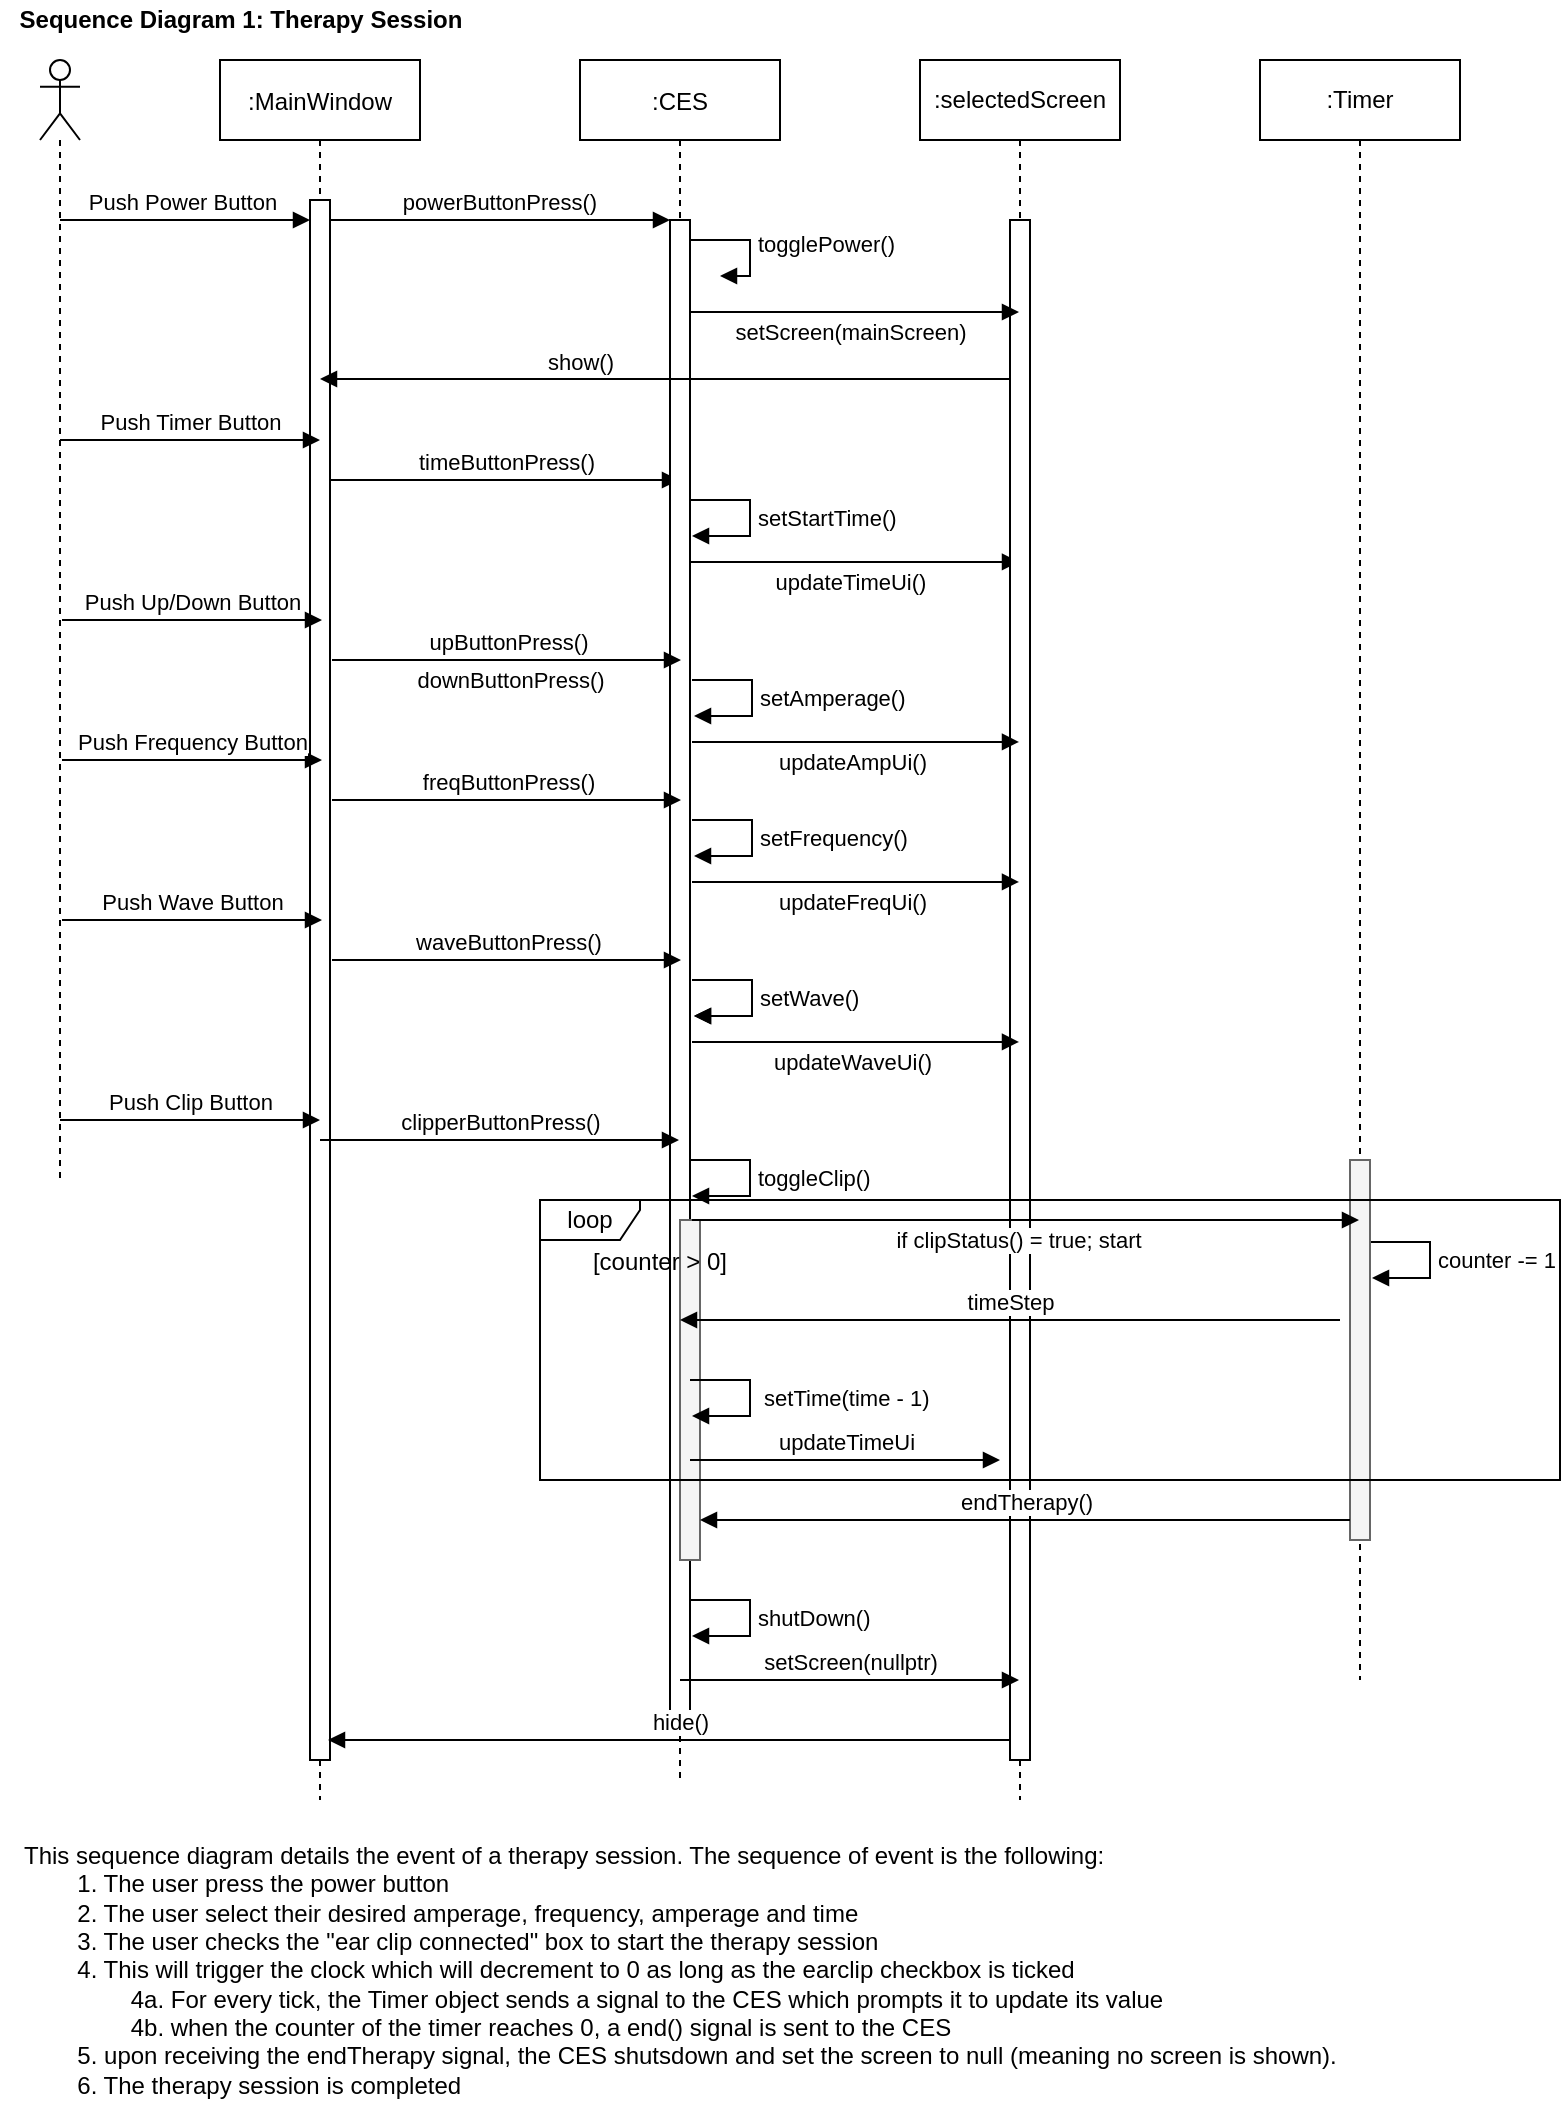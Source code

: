 <mxfile version="15.4.0" type="device" pages="3"><diagram id="kgpKYQtTHZ0yAKxKKP6v" name="Page-1"><mxGraphModel dx="1422" dy="814" grid="1" gridSize="10" guides="1" tooltips="1" connect="1" arrows="1" fold="1" page="1" pageScale="1" pageWidth="850" pageHeight="1100" math="0" shadow="0"><root><mxCell id="0"/><mxCell id="1" parent="0"/><mxCell id="37aKWXLBtI18TC3Os0Lw-29" value=":selectedScreen" style="shape=umlLifeline;perimeter=lifelinePerimeter;whiteSpace=wrap;html=1;container=1;collapsible=0;recursiveResize=0;outlineConnect=0;" parent="1" vertex="1"><mxGeometry x="460" y="50" width="100" height="870" as="geometry"/></mxCell><mxCell id="37aKWXLBtI18TC3Os0Lw-36" value="setStartTime()" style="edgeStyle=orthogonalEdgeStyle;html=1;align=left;spacingLeft=2;endArrow=block;rounded=0;entryX=1.1;entryY=0.175;entryDx=0;entryDy=0;entryPerimeter=0;" parent="37aKWXLBtI18TC3Os0Lw-29" edge="1"><mxGeometry relative="1" as="geometry"><mxPoint x="-115" y="220" as="sourcePoint"/><Array as="points"><mxPoint x="-85" y="220"/><mxPoint x="-85" y="238"/></Array><mxPoint x="-114" y="238" as="targetPoint"/></mxGeometry></mxCell><mxCell id="37aKWXLBtI18TC3Os0Lw-37" value="updateTimeUi()" style="html=1;verticalAlign=bottom;endArrow=block;rounded=0;" parent="37aKWXLBtI18TC3Os0Lw-29" target="37aKWXLBtI18TC3Os0Lw-29" edge="1"><mxGeometry x="-0.026" y="-19" width="80" relative="1" as="geometry"><mxPoint x="-115" y="250.96" as="sourcePoint"/><mxPoint x="20" y="251" as="targetPoint"/><Array as="points"/><mxPoint as="offset"/></mxGeometry></mxCell><mxCell id="3nuBFxr9cyL0pnOWT2aG-1" value=":MainWindow" style="shape=umlLifeline;perimeter=lifelinePerimeter;container=1;collapsible=0;recursiveResize=0;rounded=0;shadow=0;strokeWidth=1;" parent="1" vertex="1"><mxGeometry x="110" y="50" width="100" height="870" as="geometry"/></mxCell><mxCell id="3nuBFxr9cyL0pnOWT2aG-2" value="" style="points=[];perimeter=orthogonalPerimeter;rounded=0;shadow=0;strokeWidth=1;" parent="3nuBFxr9cyL0pnOWT2aG-1" vertex="1"><mxGeometry x="45" y="70" width="10" height="780" as="geometry"/></mxCell><mxCell id="37aKWXLBtI18TC3Os0Lw-33" value="timeButtonPress()" style="html=1;verticalAlign=bottom;endArrow=block;rounded=0;" parent="3nuBFxr9cyL0pnOWT2aG-1" target="3nuBFxr9cyL0pnOWT2aG-5" edge="1"><mxGeometry width="80" relative="1" as="geometry"><mxPoint x="55" y="210" as="sourcePoint"/><mxPoint x="135" y="210" as="targetPoint"/></mxGeometry></mxCell><mxCell id="3nuBFxr9cyL0pnOWT2aG-5" value=":CES" style="shape=umlLifeline;perimeter=lifelinePerimeter;container=1;collapsible=0;recursiveResize=0;rounded=0;shadow=0;strokeWidth=1;" parent="1" vertex="1"><mxGeometry x="290" y="50" width="100" height="860" as="geometry"/></mxCell><mxCell id="3nuBFxr9cyL0pnOWT2aG-6" value="" style="points=[];perimeter=orthogonalPerimeter;rounded=0;shadow=0;strokeWidth=1;" parent="3nuBFxr9cyL0pnOWT2aG-5" vertex="1"><mxGeometry x="45" y="80" width="10" height="750" as="geometry"/></mxCell><mxCell id="37aKWXLBtI18TC3Os0Lw-17" value="togglePower()" style="edgeStyle=orthogonalEdgeStyle;html=1;align=left;spacingLeft=2;endArrow=block;rounded=0;" parent="3nuBFxr9cyL0pnOWT2aG-5" edge="1"><mxGeometry relative="1" as="geometry"><mxPoint x="55" y="90" as="sourcePoint"/><Array as="points"><mxPoint x="85" y="90"/><mxPoint x="85" y="108"/></Array><mxPoint x="70" y="108" as="targetPoint"/></mxGeometry></mxCell><mxCell id="tfcmsF4SFdVwpkea--ev-1" value="toggleClip()" style="edgeStyle=orthogonalEdgeStyle;html=1;align=left;spacingLeft=2;endArrow=block;rounded=0;entryX=1.1;entryY=0.175;entryDx=0;entryDy=0;entryPerimeter=0;" parent="3nuBFxr9cyL0pnOWT2aG-5" edge="1"><mxGeometry relative="1" as="geometry"><mxPoint x="55" y="550" as="sourcePoint"/><Array as="points"><mxPoint x="85" y="550"/><mxPoint x="85" y="568"/></Array><mxPoint x="56" y="568" as="targetPoint"/></mxGeometry></mxCell><mxCell id="Zr1Wm8apkSBLX2SihwV5-14" value="" style="html=1;points=[];perimeter=orthogonalPerimeter;fillColor=#f5f5f5;fontColor=#333333;strokeColor=#666666;" parent="3nuBFxr9cyL0pnOWT2aG-5" vertex="1"><mxGeometry x="50" y="580" width="10" height="170" as="geometry"/></mxCell><mxCell id="Zr1Wm8apkSBLX2SihwV5-8" value="&amp;nbsp;setTime(time - 1)&amp;nbsp;" style="edgeStyle=orthogonalEdgeStyle;html=1;align=left;spacingLeft=2;endArrow=block;rounded=0;entryX=1.1;entryY=0.175;entryDx=0;entryDy=0;entryPerimeter=0;" parent="3nuBFxr9cyL0pnOWT2aG-5" edge="1"><mxGeometry relative="1" as="geometry"><mxPoint x="55" y="660" as="sourcePoint"/><Array as="points"><mxPoint x="85" y="660"/><mxPoint x="85" y="678"/></Array><mxPoint x="56" y="678" as="targetPoint"/></mxGeometry></mxCell><mxCell id="Zr1Wm8apkSBLX2SihwV5-9" value="updateTimeUi" style="html=1;verticalAlign=bottom;endArrow=block;rounded=0;exitX=-0.2;exitY=0.75;exitDx=0;exitDy=0;exitPerimeter=0;" parent="3nuBFxr9cyL0pnOWT2aG-5" edge="1"><mxGeometry width="80" relative="1" as="geometry"><mxPoint x="55" y="700" as="sourcePoint"/><mxPoint x="210" y="700" as="targetPoint"/><Array as="points"/></mxGeometry></mxCell><mxCell id="Zr1Wm8apkSBLX2SihwV5-24" value="shutDown()" style="edgeStyle=orthogonalEdgeStyle;html=1;align=left;spacingLeft=2;endArrow=block;rounded=0;entryX=1.1;entryY=0.175;entryDx=0;entryDy=0;entryPerimeter=0;" parent="3nuBFxr9cyL0pnOWT2aG-5" edge="1"><mxGeometry relative="1" as="geometry"><mxPoint x="55" y="770" as="sourcePoint"/><Array as="points"><mxPoint x="85" y="770"/><mxPoint x="85" y="788"/></Array><mxPoint x="56" y="788" as="targetPoint"/></mxGeometry></mxCell><mxCell id="3nuBFxr9cyL0pnOWT2aG-8" value="powerButtonPress()" style="verticalAlign=bottom;endArrow=block;entryX=0;entryY=0;shadow=0;strokeWidth=1;" parent="1" source="3nuBFxr9cyL0pnOWT2aG-2" target="3nuBFxr9cyL0pnOWT2aG-6" edge="1"><mxGeometry relative="1" as="geometry"><mxPoint x="265" y="130" as="sourcePoint"/></mxGeometry></mxCell><mxCell id="37aKWXLBtI18TC3Os0Lw-11" value="" style="html=1;points=[];perimeter=orthogonalPerimeter;" parent="1" vertex="1"><mxGeometry x="505" y="130" width="10" height="770" as="geometry"/></mxCell><mxCell id="37aKWXLBtI18TC3Os0Lw-19" value="setScreen(mainScreen)" style="html=1;verticalAlign=bottom;endArrow=block;rounded=0;" parent="1" source="3nuBFxr9cyL0pnOWT2aG-6" target="37aKWXLBtI18TC3Os0Lw-29" edge="1"><mxGeometry x="-0.026" y="-19" width="80" relative="1" as="geometry"><mxPoint x="350" y="190" as="sourcePoint"/><mxPoint x="470" y="176" as="targetPoint"/><Array as="points"><mxPoint x="470" y="176"/></Array><mxPoint as="offset"/></mxGeometry></mxCell><mxCell id="37aKWXLBtI18TC3Os0Lw-20" value="show()" style="html=1;verticalAlign=bottom;endArrow=block;rounded=0;" parent="1" target="3nuBFxr9cyL0pnOWT2aG-1" edge="1"><mxGeometry x="0.245" width="80" relative="1" as="geometry"><mxPoint x="505" y="209.5" as="sourcePoint"/><mxPoint x="425" y="209.5" as="targetPoint"/><mxPoint as="offset"/></mxGeometry></mxCell><mxCell id="37aKWXLBtI18TC3Os0Lw-23" value="Push Timer Button" style="html=1;verticalAlign=bottom;endArrow=block;rounded=0;" parent="1" edge="1"><mxGeometry width="80" relative="1" as="geometry"><mxPoint x="30" y="240" as="sourcePoint"/><mxPoint x="160" y="240" as="targetPoint"/></mxGeometry></mxCell><mxCell id="37aKWXLBtI18TC3Os0Lw-26" value="" style="shape=umlLifeline;participant=umlActor;perimeter=lifelinePerimeter;whiteSpace=wrap;html=1;container=1;collapsible=0;recursiveResize=0;verticalAlign=top;spacingTop=36;outlineConnect=0;" parent="1" vertex="1"><mxGeometry x="20" y="50" width="20" height="560" as="geometry"/></mxCell><mxCell id="37aKWXLBtI18TC3Os0Lw-27" value=":Timer" style="shape=umlLifeline;perimeter=lifelinePerimeter;whiteSpace=wrap;html=1;container=1;collapsible=0;recursiveResize=0;outlineConnect=0;" parent="1" vertex="1"><mxGeometry x="630" y="50" width="100" height="810" as="geometry"/></mxCell><mxCell id="Zr1Wm8apkSBLX2SihwV5-1" value="counter -= 1" style="edgeStyle=orthogonalEdgeStyle;html=1;align=left;spacingLeft=2;endArrow=block;rounded=0;entryX=1.1;entryY=0.175;entryDx=0;entryDy=0;entryPerimeter=0;" parent="37aKWXLBtI18TC3Os0Lw-27" edge="1"><mxGeometry relative="1" as="geometry"><mxPoint x="55" y="591" as="sourcePoint"/><Array as="points"><mxPoint x="85" y="591"/><mxPoint x="85" y="609"/></Array><mxPoint x="56" y="609" as="targetPoint"/></mxGeometry></mxCell><mxCell id="Zr1Wm8apkSBLX2SihwV5-17" value="timeStep" style="html=1;verticalAlign=bottom;endArrow=block;rounded=0;" parent="37aKWXLBtI18TC3Os0Lw-27" target="3nuBFxr9cyL0pnOWT2aG-5" edge="1"><mxGeometry width="80" relative="1" as="geometry"><mxPoint x="40" y="630" as="sourcePoint"/><mxPoint x="-50" y="630" as="targetPoint"/></mxGeometry></mxCell><mxCell id="37aKWXLBtI18TC3Os0Lw-38" value="setAmperage()" style="edgeStyle=orthogonalEdgeStyle;html=1;align=left;spacingLeft=2;endArrow=block;rounded=0;entryX=1.1;entryY=0.175;entryDx=0;entryDy=0;entryPerimeter=0;" parent="1" edge="1"><mxGeometry relative="1" as="geometry"><mxPoint x="346" y="360" as="sourcePoint"/><Array as="points"><mxPoint x="376" y="360"/><mxPoint x="376" y="378"/></Array><mxPoint x="347" y="378" as="targetPoint"/></mxGeometry></mxCell><mxCell id="37aKWXLBtI18TC3Os0Lw-39" value="updateAmpUi()" style="html=1;verticalAlign=bottom;endArrow=block;rounded=0;" parent="1" target="37aKWXLBtI18TC3Os0Lw-29" edge="1"><mxGeometry x="-0.026" y="-19" width="80" relative="1" as="geometry"><mxPoint x="346" y="390.96" as="sourcePoint"/><mxPoint x="480" y="391" as="targetPoint"/><Array as="points"/><mxPoint as="offset"/></mxGeometry></mxCell><mxCell id="37aKWXLBtI18TC3Os0Lw-40" value="upButtonPress()" style="html=1;verticalAlign=bottom;endArrow=block;rounded=0;" parent="1" edge="1"><mxGeometry width="80" relative="1" as="geometry"><mxPoint x="166" y="350" as="sourcePoint"/><mxPoint x="340.5" y="350" as="targetPoint"/></mxGeometry></mxCell><mxCell id="37aKWXLBtI18TC3Os0Lw-41" value="Push Up/Down Button" style="html=1;verticalAlign=bottom;endArrow=block;rounded=0;" parent="1" edge="1"><mxGeometry width="80" relative="1" as="geometry"><mxPoint x="31" y="330" as="sourcePoint"/><mxPoint x="161" y="330" as="targetPoint"/></mxGeometry></mxCell><mxCell id="37aKWXLBtI18TC3Os0Lw-42" value="downButtonPress()" style="text;html=1;align=center;verticalAlign=middle;resizable=0;points=[];autosize=1;strokeColor=none;fillColor=none;fontSize=11;" parent="1" vertex="1"><mxGeometry x="200" y="350" width="110" height="20" as="geometry"/></mxCell><mxCell id="37aKWXLBtI18TC3Os0Lw-47" value="setFrequency()" style="edgeStyle=orthogonalEdgeStyle;html=1;align=left;spacingLeft=2;endArrow=block;rounded=0;entryX=1.1;entryY=0.175;entryDx=0;entryDy=0;entryPerimeter=0;" parent="1" edge="1"><mxGeometry relative="1" as="geometry"><mxPoint x="346" y="430" as="sourcePoint"/><Array as="points"><mxPoint x="376" y="430"/><mxPoint x="376" y="448"/></Array><mxPoint x="347" y="448" as="targetPoint"/></mxGeometry></mxCell><mxCell id="37aKWXLBtI18TC3Os0Lw-48" value="updateFreqUi()" style="html=1;verticalAlign=bottom;endArrow=block;rounded=0;" parent="1" target="37aKWXLBtI18TC3Os0Lw-29" edge="1"><mxGeometry x="-0.026" y="-19" width="80" relative="1" as="geometry"><mxPoint x="346" y="460.96" as="sourcePoint"/><mxPoint x="480" y="461" as="targetPoint"/><Array as="points"/><mxPoint as="offset"/></mxGeometry></mxCell><mxCell id="37aKWXLBtI18TC3Os0Lw-49" value="freqButtonPress()" style="html=1;verticalAlign=bottom;endArrow=block;rounded=0;" parent="1" edge="1"><mxGeometry width="80" relative="1" as="geometry"><mxPoint x="166" y="420" as="sourcePoint"/><mxPoint x="340.5" y="420" as="targetPoint"/></mxGeometry></mxCell><mxCell id="37aKWXLBtI18TC3Os0Lw-50" value="Push Frequency Button" style="html=1;verticalAlign=bottom;endArrow=block;rounded=0;" parent="1" edge="1"><mxGeometry width="80" relative="1" as="geometry"><mxPoint x="31" y="400" as="sourcePoint"/><mxPoint x="161" y="400" as="targetPoint"/></mxGeometry></mxCell><mxCell id="37aKWXLBtI18TC3Os0Lw-67" value="setWave()" style="edgeStyle=orthogonalEdgeStyle;html=1;align=left;spacingLeft=2;endArrow=block;rounded=0;entryX=1.1;entryY=0.175;entryDx=0;entryDy=0;entryPerimeter=0;" parent="1" edge="1"><mxGeometry relative="1" as="geometry"><mxPoint x="346" y="510" as="sourcePoint"/><Array as="points"><mxPoint x="376" y="510"/><mxPoint x="376" y="528"/></Array><mxPoint x="347" y="528" as="targetPoint"/></mxGeometry></mxCell><mxCell id="37aKWXLBtI18TC3Os0Lw-31" value="" style="html=1;points=[];perimeter=orthogonalPerimeter;fillColor=#f5f5f5;fontColor=#333333;strokeColor=#666666;" parent="1" vertex="1"><mxGeometry x="675" y="600" width="10" height="190" as="geometry"/></mxCell><mxCell id="37aKWXLBtI18TC3Os0Lw-68" value="updateWaveUi()" style="html=1;verticalAlign=bottom;endArrow=block;rounded=0;" parent="1" target="37aKWXLBtI18TC3Os0Lw-29" edge="1"><mxGeometry x="-0.026" y="-19" width="80" relative="1" as="geometry"><mxPoint x="346" y="540.96" as="sourcePoint"/><mxPoint x="490" y="541" as="targetPoint"/><Array as="points"/><mxPoint as="offset"/></mxGeometry></mxCell><mxCell id="37aKWXLBtI18TC3Os0Lw-69" value="waveButtonPress()" style="html=1;verticalAlign=bottom;endArrow=block;rounded=0;" parent="1" edge="1"><mxGeometry width="80" relative="1" as="geometry"><mxPoint x="166" y="500" as="sourcePoint"/><mxPoint x="340.5" y="500" as="targetPoint"/></mxGeometry></mxCell><mxCell id="37aKWXLBtI18TC3Os0Lw-70" value="Push Wave Button" style="html=1;verticalAlign=bottom;endArrow=block;rounded=0;" parent="1" edge="1"><mxGeometry width="80" relative="1" as="geometry"><mxPoint x="31" y="480" as="sourcePoint"/><mxPoint x="161" y="480" as="targetPoint"/></mxGeometry></mxCell><mxCell id="37aKWXLBtI18TC3Os0Lw-77" value="Push Clip Button" style="html=1;verticalAlign=bottom;endArrow=block;rounded=0;" parent="1" edge="1"><mxGeometry width="80" relative="1" as="geometry"><mxPoint x="30" y="580" as="sourcePoint"/><mxPoint x="160" y="580" as="targetPoint"/></mxGeometry></mxCell><mxCell id="37aKWXLBtI18TC3Os0Lw-78" value="clipperButtonPress()" style="html=1;verticalAlign=bottom;endArrow=block;rounded=0;fontSize=11;" parent="1" target="3nuBFxr9cyL0pnOWT2aG-5" edge="1"><mxGeometry width="80" relative="1" as="geometry"><mxPoint x="160" y="590" as="sourcePoint"/><mxPoint x="240" y="590" as="targetPoint"/></mxGeometry></mxCell><mxCell id="3nuBFxr9cyL0pnOWT2aG-3" value="Push Power Button" style="verticalAlign=bottom;startArrow=none;endArrow=block;startSize=8;shadow=0;strokeWidth=1;startFill=0;" parent="1" source="37aKWXLBtI18TC3Os0Lw-26" target="3nuBFxr9cyL0pnOWT2aG-2" edge="1"><mxGeometry x="-0.036" relative="1" as="geometry"><mxPoint x="95" y="120" as="sourcePoint"/><mxPoint x="1" as="offset"/><Array as="points"><mxPoint x="100" y="130"/></Array></mxGeometry></mxCell><mxCell id="tfcmsF4SFdVwpkea--ev-2" value="if clipStatus() = true; start" style="html=1;verticalAlign=bottom;endArrow=block;rounded=0;" parent="1" target="37aKWXLBtI18TC3Os0Lw-27" edge="1"><mxGeometry x="-0.026" y="-19" width="80" relative="1" as="geometry"><mxPoint x="346" y="630" as="sourcePoint"/><mxPoint x="505" y="630" as="targetPoint"/><Array as="points"/><mxPoint as="offset"/></mxGeometry></mxCell><mxCell id="Zr1Wm8apkSBLX2SihwV5-5" value="[counter &amp;gt; 0]" style="text;html=1;strokeColor=none;fillColor=none;align=center;verticalAlign=middle;whiteSpace=wrap;rounded=0;" parent="1" vertex="1"><mxGeometry x="290" y="642.5" width="80" height="17.5" as="geometry"/></mxCell><mxCell id="Zr1Wm8apkSBLX2SihwV5-18" value="endTherapy()" style="html=1;verticalAlign=bottom;endArrow=block;rounded=0;exitX=-0.2;exitY=0.75;exitDx=0;exitDy=0;exitPerimeter=0;" parent="1" edge="1"><mxGeometry width="80" relative="1" as="geometry"><mxPoint x="675" y="780" as="sourcePoint"/><mxPoint x="350" y="780" as="targetPoint"/><Array as="points"/></mxGeometry></mxCell><mxCell id="Zr1Wm8apkSBLX2SihwV5-21" value="loop" style="shape=umlFrame;whiteSpace=wrap;html=1;width=50;height=20;" parent="1" vertex="1"><mxGeometry x="270" y="620" width="510" height="140" as="geometry"/></mxCell><mxCell id="Zr1Wm8apkSBLX2SihwV5-23" value="setWave()" style="edgeStyle=orthogonalEdgeStyle;html=1;align=left;spacingLeft=2;endArrow=block;rounded=0;entryX=1.1;entryY=0.175;entryDx=0;entryDy=0;entryPerimeter=0;" parent="1" edge="1"><mxGeometry relative="1" as="geometry"><mxPoint x="346" y="510" as="sourcePoint"/><Array as="points"><mxPoint x="376" y="510"/><mxPoint x="376" y="528"/></Array><mxPoint x="347" y="528" as="targetPoint"/></mxGeometry></mxCell><mxCell id="Zr1Wm8apkSBLX2SihwV5-26" value="setScreen(nullptr)" style="html=1;verticalAlign=bottom;endArrow=block;rounded=0;edgeStyle=orthogonalEdgeStyle;" parent="1" target="37aKWXLBtI18TC3Os0Lw-29" edge="1"><mxGeometry width="80" relative="1" as="geometry"><mxPoint x="340" y="860" as="sourcePoint"/><mxPoint x="475.5" y="850" as="targetPoint"/><Array as="points"><mxPoint x="340" y="860"/></Array></mxGeometry></mxCell><mxCell id="Zr1Wm8apkSBLX2SihwV5-27" value="hide()" style="html=1;verticalAlign=bottom;endArrow=block;rounded=0;exitX=-0.2;exitY=0.75;exitDx=0;exitDy=0;exitPerimeter=0;edgeStyle=orthogonalEdgeStyle;" parent="1" edge="1"><mxGeometry width="80" relative="1" as="geometry"><mxPoint x="505" y="880" as="sourcePoint"/><mxPoint x="164" y="890" as="targetPoint"/><Array as="points"><mxPoint x="505" y="890"/><mxPoint x="164" y="890"/></Array></mxGeometry></mxCell><mxCell id="rqXvJuMgcKXZHcDGZN0S-1" value="This sequence diagram details the event of a therapy session. The sequence of event is the following:&lt;br&gt;&lt;span style=&quot;white-space: pre&quot;&gt;&#9;&lt;/span&gt;1. The user press the power button&lt;br&gt;&lt;span style=&quot;white-space: pre&quot;&gt;&#9;&lt;/span&gt;2. The user select their desired amperage, frequency, amperage and time&lt;br&gt;&lt;span style=&quot;white-space: pre&quot;&gt;&#9;&lt;/span&gt;3. The user checks the &quot;ear clip connected&quot; box to start the therapy session&lt;br&gt;&lt;span style=&quot;white-space: pre&quot;&gt;&#9;&lt;/span&gt;4. This will trigger the clock which will decrement to 0 as long as the earclip checkbox is ticked&lt;br&gt;&lt;span style=&quot;white-space: pre&quot;&gt;&#9;&lt;span style=&quot;white-space: pre&quot;&gt;&#9;&lt;/span&gt;4&lt;/span&gt;a. For every tick, the Timer object sends a signal to the CES which prompts it to update its value&lt;br&gt;&lt;span style=&quot;white-space: pre&quot;&gt;&#9;&lt;/span&gt;&lt;span style=&quot;white-space: pre&quot;&gt;&#9;&lt;/span&gt;4b. when the counter of the timer reaches 0, a end() signal is sent to the CES&lt;br&gt;&lt;span style=&quot;white-space: pre&quot;&gt;&#9;&lt;/span&gt;5. upon receiving the endTherapy signal, the CES shutsdown and set the screen to null (meaning no screen is shown).&lt;br&gt;&lt;span style=&quot;white-space: pre&quot;&gt;&#9;&lt;/span&gt;6. The therapy session is completed" style="text;html=1;align=left;verticalAlign=middle;resizable=0;points=[];autosize=1;" vertex="1" parent="1"><mxGeometry x="10" y="940" width="670" height="130" as="geometry"/></mxCell><mxCell id="rqXvJuMgcKXZHcDGZN0S-2" value="Sequence Diagram 1: Therapy Session" style="text;html=1;align=center;verticalAlign=middle;resizable=0;points=[];autosize=1;strokeColor=none;fillColor=none;fontStyle=1" vertex="1" parent="1"><mxGeometry y="20" width="240" height="20" as="geometry"/></mxCell></root></mxGraphModel></diagram><diagram id="dGniJXjWyGi8bVhdruyL" name="Page-2"><mxGraphModel dx="1422" dy="814" grid="1" gridSize="10" guides="1" tooltips="1" connect="1" arrows="1" fold="1" page="1" pageScale="1" pageWidth="850" pageHeight="1100" math="0" shadow="0"><root><mxCell id="i1Gbo5Z4wQCfpdMR0eUb-0"/><mxCell id="i1Gbo5Z4wQCfpdMR0eUb-1" parent="i1Gbo5Z4wQCfpdMR0eUb-0"/><mxCell id="wyAM0QbykNO5cp5b7nL8-43" value="loop" style="shape=umlFrame;whiteSpace=wrap;html=1;width=50;height=20;" parent="i1Gbo5Z4wQCfpdMR0eUb-1" vertex="1"><mxGeometry x="220" y="220" width="480" height="140" as="geometry"/></mxCell><mxCell id="wyAM0QbykNO5cp5b7nL8-0" value=":selectedScreen" style="shape=umlLifeline;perimeter=lifelinePerimeter;whiteSpace=wrap;html=1;container=1;collapsible=0;recursiveResize=0;outlineConnect=0;" parent="i1Gbo5Z4wQCfpdMR0eUb-1" vertex="1"><mxGeometry x="375" y="40" width="100" height="870" as="geometry"/></mxCell><mxCell id="wyAM0QbykNO5cp5b7nL8-15" value="" style="html=1;points=[];perimeter=orthogonalPerimeter;" parent="wyAM0QbykNO5cp5b7nL8-0" vertex="1"><mxGeometry x="45" y="80" width="10" height="770" as="geometry"/></mxCell><mxCell id="wyAM0QbykNO5cp5b7nL8-3" value=":MainWindow" style="shape=umlLifeline;perimeter=lifelinePerimeter;container=1;collapsible=0;recursiveResize=0;rounded=0;shadow=0;strokeWidth=1;" parent="i1Gbo5Z4wQCfpdMR0eUb-1" vertex="1"><mxGeometry x="80" y="40" width="100" height="870" as="geometry"/></mxCell><mxCell id="wyAM0QbykNO5cp5b7nL8-4" value="" style="points=[];perimeter=orthogonalPerimeter;rounded=0;shadow=0;strokeWidth=1;" parent="wyAM0QbykNO5cp5b7nL8-3" vertex="1"><mxGeometry x="45" y="70" width="10" height="780" as="geometry"/></mxCell><mxCell id="wyAM0QbykNO5cp5b7nL8-49" value="recordingButtonPress()" style="html=1;verticalAlign=bottom;endArrow=block;rounded=0;" parent="wyAM0QbykNO5cp5b7nL8-3" target="wyAM0QbykNO5cp5b7nL8-6" edge="1"><mxGeometry width="80" relative="1" as="geometry"><mxPoint x="55" y="100" as="sourcePoint"/><mxPoint x="135" y="100" as="targetPoint"/></mxGeometry></mxCell><mxCell id="wyAM0QbykNO5cp5b7nL8-6" value=":CES" style="shape=umlLifeline;perimeter=lifelinePerimeter;container=1;collapsible=0;recursiveResize=0;rounded=0;shadow=0;strokeWidth=1;" parent="i1Gbo5Z4wQCfpdMR0eUb-1" vertex="1"><mxGeometry x="240" y="40" width="100" height="860" as="geometry"/></mxCell><mxCell id="wyAM0QbykNO5cp5b7nL8-7" value="" style="points=[];perimeter=orthogonalPerimeter;rounded=0;shadow=0;strokeWidth=1;" parent="wyAM0QbykNO5cp5b7nL8-6" vertex="1"><mxGeometry x="45" y="80" width="10" height="750" as="geometry"/></mxCell><mxCell id="wyAM0QbykNO5cp5b7nL8-10" value="" style="html=1;points=[];perimeter=orthogonalPerimeter;fillColor=#f5f5f5;fontColor=#333333;strokeColor=#666666;" parent="wyAM0QbykNO5cp5b7nL8-6" vertex="1"><mxGeometry x="46" y="190" width="10" height="170" as="geometry"/></mxCell><mxCell id="wyAM0QbykNO5cp5b7nL8-11" value="&amp;nbsp;setTime(time - 1)&amp;nbsp;" style="edgeStyle=orthogonalEdgeStyle;html=1;align=left;spacingLeft=2;endArrow=block;rounded=0;entryX=1.1;entryY=0.175;entryDx=0;entryDy=0;entryPerimeter=0;" parent="wyAM0QbykNO5cp5b7nL8-6" edge="1"><mxGeometry relative="1" as="geometry"><mxPoint x="51" y="270" as="sourcePoint"/><Array as="points"><mxPoint x="81" y="270"/><mxPoint x="81" y="288"/></Array><mxPoint x="52" y="288" as="targetPoint"/></mxGeometry></mxCell><mxCell id="wyAM0QbykNO5cp5b7nL8-12" value="updateTimeUi" style="html=1;verticalAlign=bottom;endArrow=block;rounded=0;exitX=-0.2;exitY=0.75;exitDx=0;exitDy=0;exitPerimeter=0;" parent="wyAM0QbykNO5cp5b7nL8-6" edge="1" target="wyAM0QbykNO5cp5b7nL8-33"><mxGeometry width="80" relative="1" as="geometry"><mxPoint x="51" y="310" as="sourcePoint"/><mxPoint x="220" y="310" as="targetPoint"/><Array as="points"/></mxGeometry></mxCell><mxCell id="wyAM0QbykNO5cp5b7nL8-13" value="togglePower()" style="edgeStyle=orthogonalEdgeStyle;html=1;align=left;spacingLeft=2;endArrow=block;rounded=0;entryX=1.1;entryY=0.175;entryDx=0;entryDy=0;entryPerimeter=0;" parent="wyAM0QbykNO5cp5b7nL8-6" edge="1"><mxGeometry relative="1" as="geometry"><mxPoint x="51" y="370" as="sourcePoint"/><Array as="points"><mxPoint x="81" y="370"/><mxPoint x="81" y="388"/></Array><mxPoint x="52" y="388" as="targetPoint"/></mxGeometry></mxCell><mxCell id="wyAM0QbykNO5cp5b7nL8-54" value="toggleRecording()" style="edgeStyle=orthogonalEdgeStyle;html=1;align=left;spacingLeft=2;endArrow=block;rounded=0;entryX=1;entryY=0;" parent="wyAM0QbykNO5cp5b7nL8-6" edge="1"><mxGeometry relative="1" as="geometry"><mxPoint x="55" y="110" as="sourcePoint"/><Array as="points"><mxPoint x="85" y="110"/></Array><mxPoint x="60" y="130" as="targetPoint"/></mxGeometry></mxCell><mxCell id="wyAM0QbykNO5cp5b7nL8-105" value="saveRecording(:Recording)" style="edgeStyle=orthogonalEdgeStyle;html=1;align=left;spacingLeft=2;endArrow=block;rounded=0;entryX=1.1;entryY=0.175;entryDx=0;entryDy=0;entryPerimeter=0;" parent="wyAM0QbykNO5cp5b7nL8-6" edge="1"><mxGeometry x="0.039" relative="1" as="geometry"><mxPoint x="56" y="520" as="sourcePoint"/><Array as="points"><mxPoint x="86" y="520"/><mxPoint x="86" y="538"/></Array><mxPoint x="57" y="538" as="targetPoint"/><mxPoint as="offset"/></mxGeometry></mxCell><mxCell id="8ArXDImrrXAefVof5NPs-2" value="addLog(:Recording)" style="html=1;verticalAlign=bottom;endArrow=block;rounded=0;edgeStyle=orthogonalEdgeStyle;" edge="1" parent="wyAM0QbykNO5cp5b7nL8-6" target="8ArXDImrrXAefVof5NPs-1"><mxGeometry width="80" relative="1" as="geometry"><mxPoint x="55" y="560" as="sourcePoint"/><mxPoint x="135" y="560" as="targetPoint"/></mxGeometry></mxCell><mxCell id="wyAM0QbykNO5cp5b7nL8-19" value="" style="shape=umlLifeline;participant=umlActor;perimeter=lifelinePerimeter;whiteSpace=wrap;html=1;container=1;collapsible=0;recursiveResize=0;verticalAlign=top;spacingTop=36;outlineConnect=0;" parent="i1Gbo5Z4wQCfpdMR0eUb-1" vertex="1"><mxGeometry y="40" width="20" height="860" as="geometry"/></mxCell><mxCell id="wyAM0QbykNO5cp5b7nL8-20" value=":Timer" style="shape=umlLifeline;perimeter=lifelinePerimeter;whiteSpace=wrap;html=1;container=1;collapsible=0;recursiveResize=0;outlineConnect=0;" parent="i1Gbo5Z4wQCfpdMR0eUb-1" vertex="1"><mxGeometry x="505" y="40" width="100" height="810" as="geometry"/></mxCell><mxCell id="wyAM0QbykNO5cp5b7nL8-21" value="counter -= 1" style="edgeStyle=orthogonalEdgeStyle;html=1;align=left;spacingLeft=2;endArrow=block;rounded=0;entryX=1.1;entryY=0.175;entryDx=0;entryDy=0;entryPerimeter=0;" parent="wyAM0QbykNO5cp5b7nL8-20" edge="1"><mxGeometry relative="1" as="geometry"><mxPoint x="51" y="201" as="sourcePoint"/><Array as="points"><mxPoint x="81" y="201"/><mxPoint x="81" y="219"/></Array><mxPoint x="52" y="219" as="targetPoint"/></mxGeometry></mxCell><mxCell id="wyAM0QbykNO5cp5b7nL8-33" value="" style="html=1;points=[];perimeter=orthogonalPerimeter;fillColor=#f5f5f5;fontColor=#333333;strokeColor=#666666;" parent="wyAM0QbykNO5cp5b7nL8-20" vertex="1"><mxGeometry x="45" y="170" width="10" height="190" as="geometry"/></mxCell><mxCell id="wyAM0QbykNO5cp5b7nL8-40" value="if clipStatus() = true; start" style="html=1;verticalAlign=bottom;endArrow=block;rounded=0;" parent="i1Gbo5Z4wQCfpdMR0eUb-1" edge="1" source="wyAM0QbykNO5cp5b7nL8-10"><mxGeometry x="-0.026" y="-19" width="80" relative="1" as="geometry"><mxPoint x="352" y="230" as="sourcePoint"/><mxPoint x="550" y="230" as="targetPoint"/><Array as="points"/><mxPoint as="offset"/></mxGeometry></mxCell><mxCell id="wyAM0QbykNO5cp5b7nL8-41" value="[counter &amp;gt; 0]" style="text;html=1;strokeColor=none;fillColor=none;align=center;verticalAlign=middle;whiteSpace=wrap;rounded=0;" parent="i1Gbo5Z4wQCfpdMR0eUb-1" vertex="1"><mxGeometry x="296" y="242.5" width="80" height="17.5" as="geometry"/></mxCell><mxCell id="wyAM0QbykNO5cp5b7nL8-42" value="endClock()" style="html=1;verticalAlign=bottom;endArrow=block;rounded=0;" parent="i1Gbo5Z4wQCfpdMR0eUb-1" edge="1" target="wyAM0QbykNO5cp5b7nL8-6"><mxGeometry width="80" relative="1" as="geometry"><mxPoint x="550" y="380" as="sourcePoint"/><mxPoint x="345.5" y="380" as="targetPoint"/><Array as="points"/></mxGeometry></mxCell><mxCell id="wyAM0QbykNO5cp5b7nL8-45" value="setScreen(nullptr)" style="html=1;verticalAlign=bottom;endArrow=block;rounded=0;" parent="i1Gbo5Z4wQCfpdMR0eUb-1" edge="1" source="wyAM0QbykNO5cp5b7nL8-6"><mxGeometry width="80" relative="1" as="geometry"><mxPoint x="346" y="450" as="sourcePoint"/><mxPoint x="420" y="450" as="targetPoint"/><Array as="points"/></mxGeometry></mxCell><mxCell id="wyAM0QbykNO5cp5b7nL8-46" value="hide()" style="html=1;verticalAlign=bottom;endArrow=block;rounded=0;exitX=0;exitY=0.468;exitDx=0;exitDy=0;exitPerimeter=0;" parent="i1Gbo5Z4wQCfpdMR0eUb-1" edge="1" target="wyAM0QbykNO5cp5b7nL8-3" source="wyAM0QbykNO5cp5b7nL8-15"><mxGeometry width="80" relative="1" as="geometry"><mxPoint x="450" y="480" as="sourcePoint"/><mxPoint x="170" y="479.72" as="targetPoint"/><Array as="points"/></mxGeometry></mxCell><mxCell id="wyAM0QbykNO5cp5b7nL8-48" value="Push Recording Button" style="html=1;verticalAlign=bottom;endArrow=block;rounded=0;" parent="i1Gbo5Z4wQCfpdMR0eUb-1" target="wyAM0QbykNO5cp5b7nL8-4" edge="1" source="wyAM0QbykNO5cp5b7nL8-19"><mxGeometry width="80" relative="1" as="geometry"><mxPoint x="40" y="120" as="sourcePoint"/><mxPoint x="120" y="120" as="targetPoint"/><Array as="points"><mxPoint x="70" y="120"/></Array></mxGeometry></mxCell><mxCell id="wyAM0QbykNO5cp5b7nL8-102" value="updateRecordingUi()" style="html=1;verticalAlign=bottom;endArrow=block;rounded=0;exitX=1;exitY=0.089;exitDx=0;exitDy=0;exitPerimeter=0;edgeStyle=orthogonalEdgeStyle;" parent="i1Gbo5Z4wQCfpdMR0eUb-1" target="wyAM0QbykNO5cp5b7nL8-0" edge="1" source="wyAM0QbykNO5cp5b7nL8-7"><mxGeometry width="80" relative="1" as="geometry"><mxPoint x="350" y="190" as="sourcePoint"/><mxPoint x="440" y="190" as="targetPoint"/><Array as="points"><mxPoint x="400" y="187"/><mxPoint x="400" y="187"/></Array></mxGeometry></mxCell><mxCell id="wyAM0QbykNO5cp5b7nL8-104" value="Pre-condition: Power is On &amp;amp; Clipper is On&lt;br&gt;selectedScren == mainScreen&amp;nbsp;" style="text;html=1;strokeColor=none;fillColor=none;align=center;verticalAlign=middle;whiteSpace=wrap;rounded=0;" parent="i1Gbo5Z4wQCfpdMR0eUb-1" vertex="1"><mxGeometry x="340" width="290" height="30" as="geometry"/></mxCell><mxCell id="wyAM0QbykNO5cp5b7nL8-107" value=":Recording" style="shape=umlLifeline;perimeter=lifelinePerimeter;whiteSpace=wrap;html=1;container=1;collapsible=0;recursiveResize=0;outlineConnect=0;" parent="i1Gbo5Z4wQCfpdMR0eUb-1" vertex="1"><mxGeometry x="630" y="40" width="100" height="840" as="geometry"/></mxCell><mxCell id="wyAM0QbykNO5cp5b7nL8-108" value="" style="html=1;points=[];perimeter=orthogonalPerimeter;" parent="wyAM0QbykNO5cp5b7nL8-107" vertex="1"><mxGeometry x="45" y="450" width="10" height="80" as="geometry"/></mxCell><mxCell id="S3-cKkebFx7rvN8AK4-T-0" value="Creates :Recording" style="html=1;verticalAlign=bottom;endArrow=block;rounded=0;" parent="i1Gbo5Z4wQCfpdMR0eUb-1" target="wyAM0QbykNO5cp5b7nL8-107" edge="1" source="wyAM0QbykNO5cp5b7nL8-6"><mxGeometry width="80" relative="1" as="geometry"><mxPoint x="354" y="520" as="sourcePoint"/><mxPoint x="695" y="520.28" as="targetPoint"/><Array as="points"><mxPoint x="550" y="500"/></Array></mxGeometry></mxCell><mxCell id="S3-cKkebFx7rvN8AK4-T-3" value=":Recording" style="html=1;verticalAlign=bottom;endArrow=open;dashed=1;endSize=8;rounded=0;" parent="i1Gbo5Z4wQCfpdMR0eUb-1" target="wyAM0QbykNO5cp5b7nL8-6" edge="1"><mxGeometry relative="1" as="geometry"><mxPoint x="680" y="540" as="sourcePoint"/><mxPoint x="750" y="540" as="targetPoint"/></mxGeometry></mxCell><mxCell id="8ArXDImrrXAefVof5NPs-0" value=":LoggingWidget" style="shape=umlLifeline;perimeter=lifelinePerimeter;whiteSpace=wrap;html=1;container=1;collapsible=0;recursiveResize=0;outlineConnect=0;" vertex="1" parent="i1Gbo5Z4wQCfpdMR0eUb-1"><mxGeometry x="740" y="40" width="100" height="840" as="geometry"/></mxCell><mxCell id="8ArXDImrrXAefVof5NPs-1" value="" style="html=1;points=[];perimeter=orthogonalPerimeter;" vertex="1" parent="8ArXDImrrXAefVof5NPs-0"><mxGeometry x="45" y="530" width="10" height="60" as="geometry"/></mxCell><mxCell id="2kMQ3PEZmKvyM3PPkrD3-0" value="Sequence Diagram 2: Save Recording" style="text;html=1;align=center;verticalAlign=middle;resizable=0;points=[];autosize=1;strokeColor=none;fillColor=none;fontStyle=1" vertex="1" parent="i1Gbo5Z4wQCfpdMR0eUb-1"><mxGeometry width="230" height="20" as="geometry"/></mxCell><mxCell id="wyAM0QbykNO5cp5b7nL8-22" value="timeStep" style="html=1;verticalAlign=bottom;endArrow=block;rounded=0;exitX=-0.2;exitY=0.363;exitDx=0;exitDy=0;exitPerimeter=0;" parent="i1Gbo5Z4wQCfpdMR0eUb-1" edge="1" target="wyAM0QbykNO5cp5b7nL8-10" source="wyAM0QbykNO5cp5b7nL8-33"><mxGeometry width="80" relative="1" as="geometry"><mxPoint x="541" y="280" as="sourcePoint"/><mxPoint x="210.5" y="280" as="targetPoint"/></mxGeometry></mxCell><mxCell id="EYOganIIoul8os-sGhRG-0" value="This sequence diagram details the sequence where a user wants to save a therapy. As a pre-condition, the power is on and the user is currently running a&lt;br&gt;therapy (alhough the user can select recording before starting the therapy). The recording triggers once the therapy session is completed. If the CES forces&lt;br&gt;itself to shutdown or the CES reset of losing contact with the ear clip, these event will not save the recording. Here's how it works:&lt;br&gt;&lt;br&gt;1. The user press recording&lt;br&gt;2. The clock timer starts (the timer is explained in more dertailed in sequence diagram 1)&lt;br&gt;3. Upon receiving the endSession() if the isRecording bool is true, then the recording is added to the recordings list." style="text;html=1;align=left;verticalAlign=middle;resizable=0;points=[];autosize=1;" vertex="1" parent="i1Gbo5Z4wQCfpdMR0eUb-1"><mxGeometry x="5" y="930" width="840" height="100" as="geometry"/></mxCell></root></mxGraphModel></diagram><diagram id="xudArq0ZPuCx-5RDqqOe" name="Page-3"><mxGraphModel dx="1422" dy="814" grid="1" gridSize="10" guides="1" tooltips="1" connect="1" arrows="1" fold="1" page="1" pageScale="1" pageWidth="850" pageHeight="1100" math="0" shadow="0"><root><mxCell id="4_cc6h5oZGrmlXlZffos-0"/><mxCell id="4_cc6h5oZGrmlXlZffos-1" parent="4_cc6h5oZGrmlXlZffos-0"/><mxCell id="2bPFaJsYIi3vj82f_bC8-0" value=":selectedScreen" style="shape=umlLifeline;perimeter=lifelinePerimeter;whiteSpace=wrap;html=1;container=1;collapsible=0;recursiveResize=0;outlineConnect=0;" parent="4_cc6h5oZGrmlXlZffos-1" vertex="1"><mxGeometry x="470" y="80" width="100" height="480" as="geometry"/></mxCell><mxCell id="2bPFaJsYIi3vj82f_bC8-1" value=":MainWindow" style="shape=umlLifeline;perimeter=lifelinePerimeter;container=1;collapsible=0;recursiveResize=0;rounded=0;shadow=0;strokeWidth=1;" parent="4_cc6h5oZGrmlXlZffos-1" vertex="1"><mxGeometry x="120" y="80" width="100" height="500" as="geometry"/></mxCell><mxCell id="2bPFaJsYIi3vj82f_bC8-2" value="" style="points=[];perimeter=orthogonalPerimeter;rounded=0;shadow=0;strokeWidth=1;" parent="2bPFaJsYIi3vj82f_bC8-1" vertex="1"><mxGeometry x="45" y="70" width="10" height="260" as="geometry"/></mxCell><mxCell id="2bPFaJsYIi3vj82f_bC8-3" value="up/downButtonPress()" style="html=1;verticalAlign=bottom;endArrow=block;rounded=0;" parent="2bPFaJsYIi3vj82f_bC8-1" target="2bPFaJsYIi3vj82f_bC8-4" edge="1"><mxGeometry width="80" relative="1" as="geometry"><mxPoint x="55" y="100" as="sourcePoint"/><mxPoint x="135" y="100" as="targetPoint"/></mxGeometry></mxCell><mxCell id="2bPFaJsYIi3vj82f_bC8-32" value="Push Log&amp;nbsp; Button" style="html=1;verticalAlign=bottom;endArrow=block;rounded=0;exitX=-0.2;exitY=0.75;exitDx=0;exitDy=0;exitPerimeter=0;" parent="2bPFaJsYIi3vj82f_bC8-1" edge="1"><mxGeometry width="80" relative="1" as="geometry"><mxPoint x="-80" y="130" as="sourcePoint"/><mxPoint x="50" y="130" as="targetPoint"/><Array as="points"/></mxGeometry></mxCell><mxCell id="2bPFaJsYIi3vj82f_bC8-4" value=":CES" style="shape=umlLifeline;perimeter=lifelinePerimeter;container=1;collapsible=0;recursiveResize=0;rounded=0;shadow=0;strokeWidth=1;" parent="4_cc6h5oZGrmlXlZffos-1" vertex="1"><mxGeometry x="300" y="80" width="100" height="530" as="geometry"/></mxCell><mxCell id="2bPFaJsYIi3vj82f_bC8-5" value="" style="points=[];perimeter=orthogonalPerimeter;rounded=0;shadow=0;strokeWidth=1;" parent="2bPFaJsYIi3vj82f_bC8-4" vertex="1"><mxGeometry x="45" y="80" width="10" height="250" as="geometry"/></mxCell><mxCell id="2bPFaJsYIi3vj82f_bC8-35" value="return logRecordingIndex" style="html=1;verticalAlign=bottom;endArrow=open;dashed=1;endSize=8;rounded=0;" parent="2bPFaJsYIi3vj82f_bC8-4" source="2bPFaJsYIi3vj82f_bC8-0" edge="1"><mxGeometry relative="1" as="geometry"><mxPoint x="135" y="210" as="sourcePoint"/><mxPoint x="55" y="210" as="targetPoint"/></mxGeometry></mxCell><mxCell id="2bPFaJsYIi3vj82f_bC8-36" value="loadRecording()" style="edgeStyle=orthogonalEdgeStyle;html=1;align=left;spacingLeft=2;endArrow=block;rounded=0;entryX=1.1;entryY=0.175;entryDx=0;entryDy=0;entryPerimeter=0;" parent="2bPFaJsYIi3vj82f_bC8-4" edge="1"><mxGeometry relative="1" as="geometry"><mxPoint x="55" y="230" as="sourcePoint"/><Array as="points"><mxPoint x="85" y="230"/><mxPoint x="85" y="248"/></Array><mxPoint x="56" y="248" as="targetPoint"/></mxGeometry></mxCell><mxCell id="2bPFaJsYIi3vj82f_bC8-12" value="" style="html=1;points=[];perimeter=orthogonalPerimeter;" parent="4_cc6h5oZGrmlXlZffos-1" vertex="1"><mxGeometry x="515" y="160" width="10" height="250" as="geometry"/></mxCell><mxCell id="2bPFaJsYIi3vj82f_bC8-13" value="" style="shape=umlLifeline;participant=umlActor;perimeter=lifelinePerimeter;whiteSpace=wrap;html=1;container=1;collapsible=0;recursiveResize=0;verticalAlign=top;spacingTop=36;outlineConnect=0;" parent="4_cc6h5oZGrmlXlZffos-1" vertex="1"><mxGeometry x="30" y="80" width="20" height="560" as="geometry"/></mxCell><mxCell id="2bPFaJsYIi3vj82f_bC8-24" value="Push Up/Down Button" style="html=1;verticalAlign=bottom;endArrow=block;rounded=0;" parent="4_cc6h5oZGrmlXlZffos-1" target="2bPFaJsYIi3vj82f_bC8-2" edge="1"><mxGeometry width="80" relative="1" as="geometry"><mxPoint x="40" y="160" as="sourcePoint"/><mxPoint x="120" y="160" as="targetPoint"/></mxGeometry></mxCell><mxCell id="2bPFaJsYIi3vj82f_bC8-26" value="Pre-condition: Power is On &amp;amp;&lt;br&gt;selectedScreen == logScreen" style="text;html=1;strokeColor=none;fillColor=none;align=center;verticalAlign=middle;whiteSpace=wrap;rounded=0;" parent="4_cc6h5oZGrmlXlZffos-1" vertex="1"><mxGeometry x="285" y="30" width="240" height="30" as="geometry"/></mxCell><mxCell id="2bPFaJsYIi3vj82f_bC8-31" value="moveUp()/Down()" style="html=1;verticalAlign=bottom;endArrow=block;rounded=0;exitX=-0.2;exitY=0.75;exitDx=0;exitDy=0;exitPerimeter=0;" parent="4_cc6h5oZGrmlXlZffos-1" edge="1"><mxGeometry width="80" relative="1" as="geometry"><mxPoint x="360.5" y="200" as="sourcePoint"/><mxPoint x="515.5" y="200" as="targetPoint"/><Array as="points"/></mxGeometry></mxCell><mxCell id="2bPFaJsYIi3vj82f_bC8-8" value="logButtonPress()" style="html=1;verticalAlign=bottom;endArrow=block;rounded=0;exitX=-0.2;exitY=0.75;exitDx=0;exitDy=0;exitPerimeter=0;" parent="4_cc6h5oZGrmlXlZffos-1" target="2bPFaJsYIi3vj82f_bC8-4" edge="1"><mxGeometry width="80" relative="1" as="geometry"><mxPoint x="170" y="240" as="sourcePoint"/><mxPoint x="325" y="240" as="targetPoint"/><Array as="points"/></mxGeometry></mxCell><mxCell id="R8PdLz3WNLi-WOHEFySa-3" value="selectScreen(MainScreen)" style="html=1;verticalAlign=bottom;endArrow=block;rounded=0;edgeStyle=orthogonalEdgeStyle;" edge="1" parent="4_cc6h5oZGrmlXlZffos-1" source="2bPFaJsYIi3vj82f_bC8-4" target="2bPFaJsYIi3vj82f_bC8-0"><mxGeometry x="-0.053" width="80" relative="1" as="geometry"><mxPoint x="380" y="359.5" as="sourcePoint"/><mxPoint x="460" y="359.5" as="targetPoint"/><Array as="points"><mxPoint x="410" y="350"/><mxPoint x="410" y="350"/></Array><mxPoint as="offset"/></mxGeometry></mxCell><mxCell id="R8PdLz3WNLi-WOHEFySa-5" value="hide(logScreen)" style="html=1;verticalAlign=bottom;endArrow=block;rounded=0;edgeStyle=orthogonalEdgeStyle;" edge="1" parent="4_cc6h5oZGrmlXlZffos-1" target="2bPFaJsYIi3vj82f_bC8-2"><mxGeometry x="0.029" width="80" relative="1" as="geometry"><mxPoint x="515" y="370" as="sourcePoint"/><mxPoint x="435" y="370" as="targetPoint"/><Array as="points"><mxPoint x="250" y="370"/><mxPoint x="250" y="370"/></Array><mxPoint as="offset"/></mxGeometry></mxCell><mxCell id="2bPFaJsYIi3vj82f_bC8-34" value="selectRecording()" style="html=1;verticalAlign=bottom;endArrow=block;rounded=0;exitX=-0.2;exitY=0.75;exitDx=0;exitDy=0;exitPerimeter=0;edgeStyle=orthogonalEdgeStyle;" parent="4_cc6h5oZGrmlXlZffos-1" edge="1"><mxGeometry width="80" relative="1" as="geometry"><mxPoint x="355" y="260" as="sourcePoint"/><mxPoint x="520" y="260" as="targetPoint"/></mxGeometry></mxCell><mxCell id="R8PdLz3WNLi-WOHEFySa-6" value="show(mainScreen)" style="html=1;verticalAlign=bottom;endArrow=block;rounded=0;edgeStyle=orthogonalEdgeStyle;" edge="1" parent="4_cc6h5oZGrmlXlZffos-1"><mxGeometry x="0.029" width="80" relative="1" as="geometry"><mxPoint x="515" y="400" as="sourcePoint"/><mxPoint x="175" y="400" as="targetPoint"/><Array as="points"><mxPoint x="250" y="400"/><mxPoint x="250" y="400"/></Array><mxPoint as="offset"/></mxGeometry></mxCell><mxCell id="R8PdLz3WNLi-WOHEFySa-7" value="This sequence diagram details the flow of even when the user wants to load one of its saved recording. The precondition for this event is that the&amp;nbsp;&lt;br&gt;device is on and the user has already saved some recordings and already selected the logScreen menu. First the user press the up/down button to select&lt;br&gt;the recording they want. In the diagram we did not demonstrate a loop, but it is assumed that the user presses up and down until they land on their desired&amp;nbsp;&lt;br&gt;recording. To load the recording, the user only needsto press the log button again which will do the following:&lt;br&gt;&lt;br&gt;1. find the appropriate index so that the CES can give the Recording in a list&lt;br&gt;2. Change the CES values to that of the Recording&lt;br&gt;3. Bring the user back to the Main Screen" style="text;html=1;align=left;verticalAlign=middle;resizable=0;points=[];autosize=1;" vertex="1" parent="4_cc6h5oZGrmlXlZffos-1"><mxGeometry x="5" y="650" width="840" height="120" as="geometry"/></mxCell></root></mxGraphModel></diagram></mxfile>